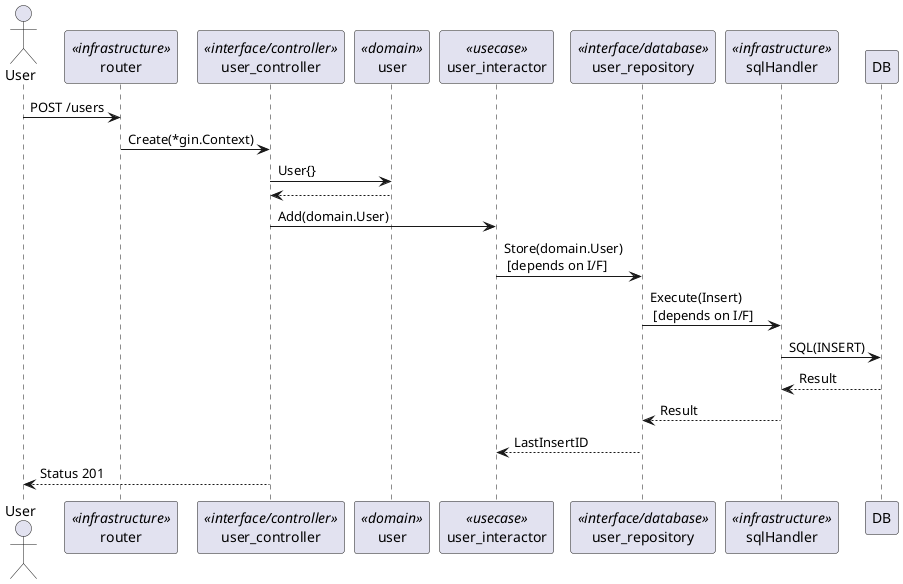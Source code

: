 @startuml

actor User
participant router as router <<infrastructure>>
participant user_controller as user_controller <<interface/controller>>
participant user as user <<domain>>
participant user_interactor as user_interactor <<usecase>>
participant user_repository as user_repository <<interface/database>>
participant sqlHandler as sqlHandler <<infrastructure>>

User -> router: POST /users
router -> user_controller: Create(*gin.Context)
user_controller -> user: User{}
user --> user_controller:
user_controller -> user_interactor: Add(domain.User)
user_interactor -> user_repository: Store(domain.User) \n [depends on I/F]
user_repository -> sqlHandler: Execute(Insert) \n [depends on I/F]
sqlHandler -> DB: SQL(INSERT)
DB --> sqlHandler: Result
sqlHandler --> user_repository: Result
user_repository --> user_interactor: LastInsertID
user_controller --> User: Status 201


@endumlpyye
